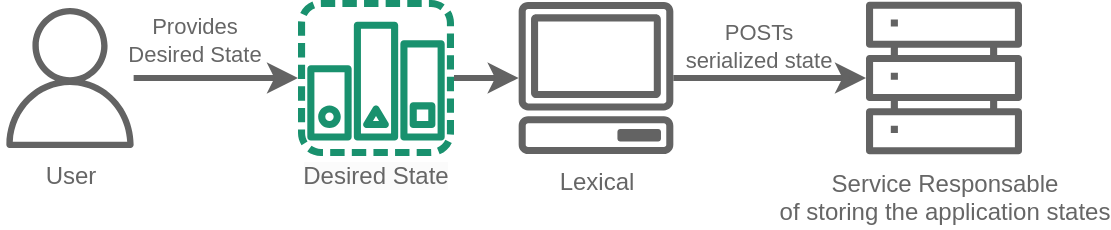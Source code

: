 <mxfile version="21.6.5" type="device">
  <diagram name="Page-1" id="BeeQXuH5mpLVNXQqc5U8">
    <mxGraphModel dx="2074" dy="1267" grid="1" gridSize="10" guides="1" tooltips="1" connect="1" arrows="1" fold="1" page="1" pageScale="1" pageWidth="850" pageHeight="1100" math="0" shadow="0">
      <root>
        <mxCell id="0" />
        <mxCell id="1" parent="0" />
        <mxCell id="7uoHD_4SpCBYZxMYRfOL-54" style="edgeStyle=orthogonalEdgeStyle;shape=connector;rounded=0;orthogonalLoop=1;jettySize=auto;html=1;labelBackgroundColor=default;strokeColor=#636363;strokeWidth=3;align=center;verticalAlign=middle;fontFamily=Helvetica;fontSize=11;fontColor=#666666;endArrow=classic;" parent="1" source="7uoHD_4SpCBYZxMYRfOL-6" target="7uoHD_4SpCBYZxMYRfOL-13" edge="1">
          <mxGeometry relative="1" as="geometry" />
        </mxCell>
        <mxCell id="7uoHD_4SpCBYZxMYRfOL-6" value="" style="sketch=0;outlineConnect=0;gradientColor=none;fillColor=#19916E;strokeColor=none;dashed=0;verticalLabelPosition=bottom;verticalAlign=top;align=center;html=1;aspect=fixed;pointerEvents=1;shape=mxgraph.aws4.desired_state;spacing=-1;spacingBottom=1;fontColor=#666666;" parent="1" vertex="1">
          <mxGeometry x="670" y="240" width="78" height="78" as="geometry" />
        </mxCell>
        <mxCell id="7uoHD_4SpCBYZxMYRfOL-18" style="edgeStyle=orthogonalEdgeStyle;shape=connector;rounded=0;orthogonalLoop=1;jettySize=auto;html=1;labelBackgroundColor=default;strokeColor=#636363;strokeWidth=3;align=center;verticalAlign=middle;fontFamily=Helvetica;fontSize=11;fontColor=#666666;endArrow=classic;" parent="1" source="7uoHD_4SpCBYZxMYRfOL-13" target="7uoHD_4SpCBYZxMYRfOL-30" edge="1">
          <mxGeometry relative="1" as="geometry">
            <mxPoint x="698.0" y="399.0" as="targetPoint" />
          </mxGeometry>
        </mxCell>
        <mxCell id="7uoHD_4SpCBYZxMYRfOL-25" value="POSTs &lt;br&gt;serialized state" style="edgeLabel;html=1;align=center;verticalAlign=middle;resizable=0;points=[];fontSize=11;fontFamily=Helvetica;fontColor=#666666;labelBackgroundColor=none;" parent="7uoHD_4SpCBYZxMYRfOL-18" vertex="1" connectable="0">
          <mxGeometry x="0.199" relative="1" as="geometry">
            <mxPoint x="-16" y="-16" as="offset" />
          </mxGeometry>
        </mxCell>
        <mxCell id="7uoHD_4SpCBYZxMYRfOL-13" value="Lexical" style="sketch=0;outlineConnect=0;fontColor=#666666;gradientColor=none;fillColor=#636363;strokeColor=none;dashed=0;verticalLabelPosition=bottom;verticalAlign=top;align=center;html=1;fontSize=12;fontStyle=0;aspect=fixed;pointerEvents=1;shape=mxgraph.aws4.client;fontFamily=Helvetica;" parent="1" vertex="1">
          <mxGeometry x="780" y="241" width="78" height="76" as="geometry" />
        </mxCell>
        <mxCell id="7uoHD_4SpCBYZxMYRfOL-51" style="edgeStyle=orthogonalEdgeStyle;shape=connector;rounded=0;orthogonalLoop=1;jettySize=auto;html=1;labelBackgroundColor=default;strokeColor=#636363;strokeWidth=3;align=center;verticalAlign=middle;fontFamily=Helvetica;fontSize=11;fontColor=#666666;endArrow=classic;" parent="1" source="7uoHD_4SpCBYZxMYRfOL-20" target="7uoHD_4SpCBYZxMYRfOL-6" edge="1">
          <mxGeometry relative="1" as="geometry" />
        </mxCell>
        <mxCell id="7uoHD_4SpCBYZxMYRfOL-20" value="User" style="sketch=0;outlineConnect=0;fontColor=#666666;gradientColor=none;fillColor=#636363;strokeColor=none;dashed=0;verticalLabelPosition=bottom;verticalAlign=top;align=center;html=1;fontSize=12;fontStyle=0;aspect=fixed;pointerEvents=1;shape=mxgraph.aws4.user;fontFamily=Helvetica;" parent="1" vertex="1">
          <mxGeometry x="521" y="244" width="70" height="70" as="geometry" />
        </mxCell>
        <mxCell id="7uoHD_4SpCBYZxMYRfOL-30" value="Service Responsable&lt;br&gt;of storing the application states" style="sketch=0;outlineConnect=0;fontColor=#666666;gradientColor=none;fillColor=#636363;strokeColor=none;dashed=0;verticalLabelPosition=bottom;verticalAlign=top;align=center;html=1;fontSize=12;fontStyle=0;aspect=fixed;pointerEvents=1;shape=mxgraph.aws4.servers;fontFamily=Helvetica;" parent="1" vertex="1">
          <mxGeometry x="954" y="240" width="78" height="78" as="geometry" />
        </mxCell>
        <mxCell id="7uoHD_4SpCBYZxMYRfOL-48" value="Provides&lt;br&gt;Desired State" style="edgeLabel;html=1;align=center;verticalAlign=middle;resizable=0;points=[];fontSize=11;fontFamily=Helvetica;fontColor=#666666;labelBackgroundColor=none;" parent="1" vertex="1" connectable="0">
          <mxGeometry x="618" y="260" as="geometry" />
        </mxCell>
        <mxCell id="7uoHD_4SpCBYZxMYRfOL-56" value="&lt;span style=&quot;font-family: Helvetica; font-size: 12px; font-style: normal; font-variant-ligatures: normal; font-variant-caps: normal; font-weight: 400; letter-spacing: normal; orphans: 2; text-indent: 0px; text-transform: none; widows: 2; word-spacing: 0px; -webkit-text-stroke-width: 0px; background-color: rgb(251, 251, 251); text-decoration-thickness: initial; text-decoration-style: initial; text-decoration-color: initial; float: none; display: inline !important;&quot;&gt;Desired State&lt;/span&gt;" style="text;whiteSpace=wrap;html=1;fontSize=11;fontFamily=Helvetica;fontColor=#666666;align=center;" parent="1" vertex="1">
          <mxGeometry x="667" y="314" width="84" height="40" as="geometry" />
        </mxCell>
      </root>
    </mxGraphModel>
  </diagram>
</mxfile>
